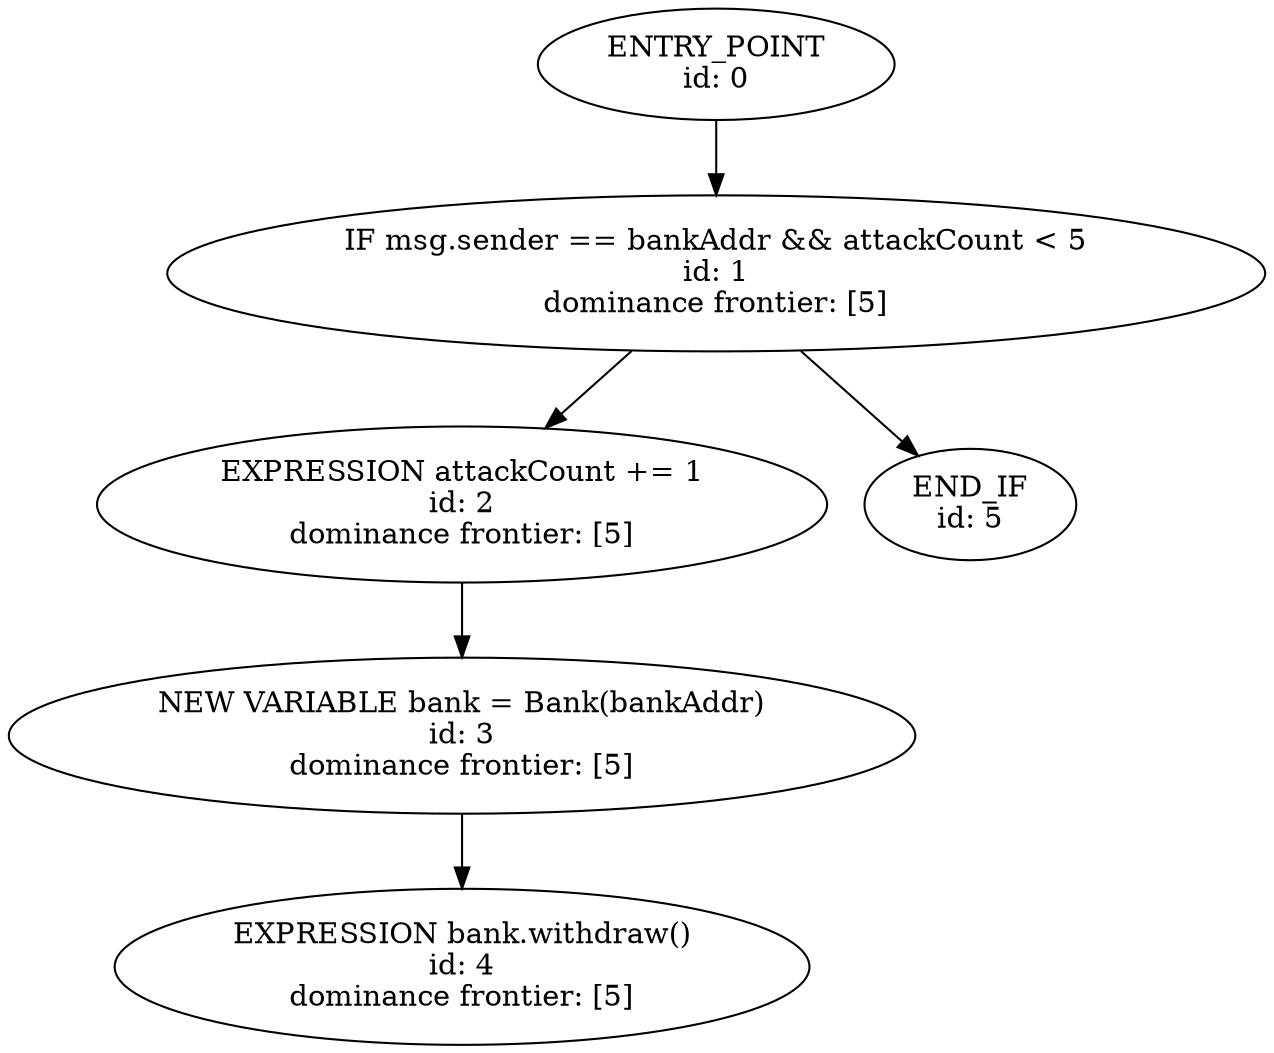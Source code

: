 digraph{
0[label="ENTRY_POINT
id: 0"];
1[label="IF msg.sender == bankAddr && attackCount < 5
id: 1
dominance frontier: [5]"];
0->1;
2[label="EXPRESSION attackCount += 1
id: 2
dominance frontier: [5]"];
1->2;
3[label="NEW VARIABLE bank = Bank(bankAddr)
id: 3
dominance frontier: [5]"];
2->3;
4[label="EXPRESSION bank.withdraw()
id: 4
dominance frontier: [5]"];
3->4;
5[label="END_IF
id: 5"];
1->5;
}
